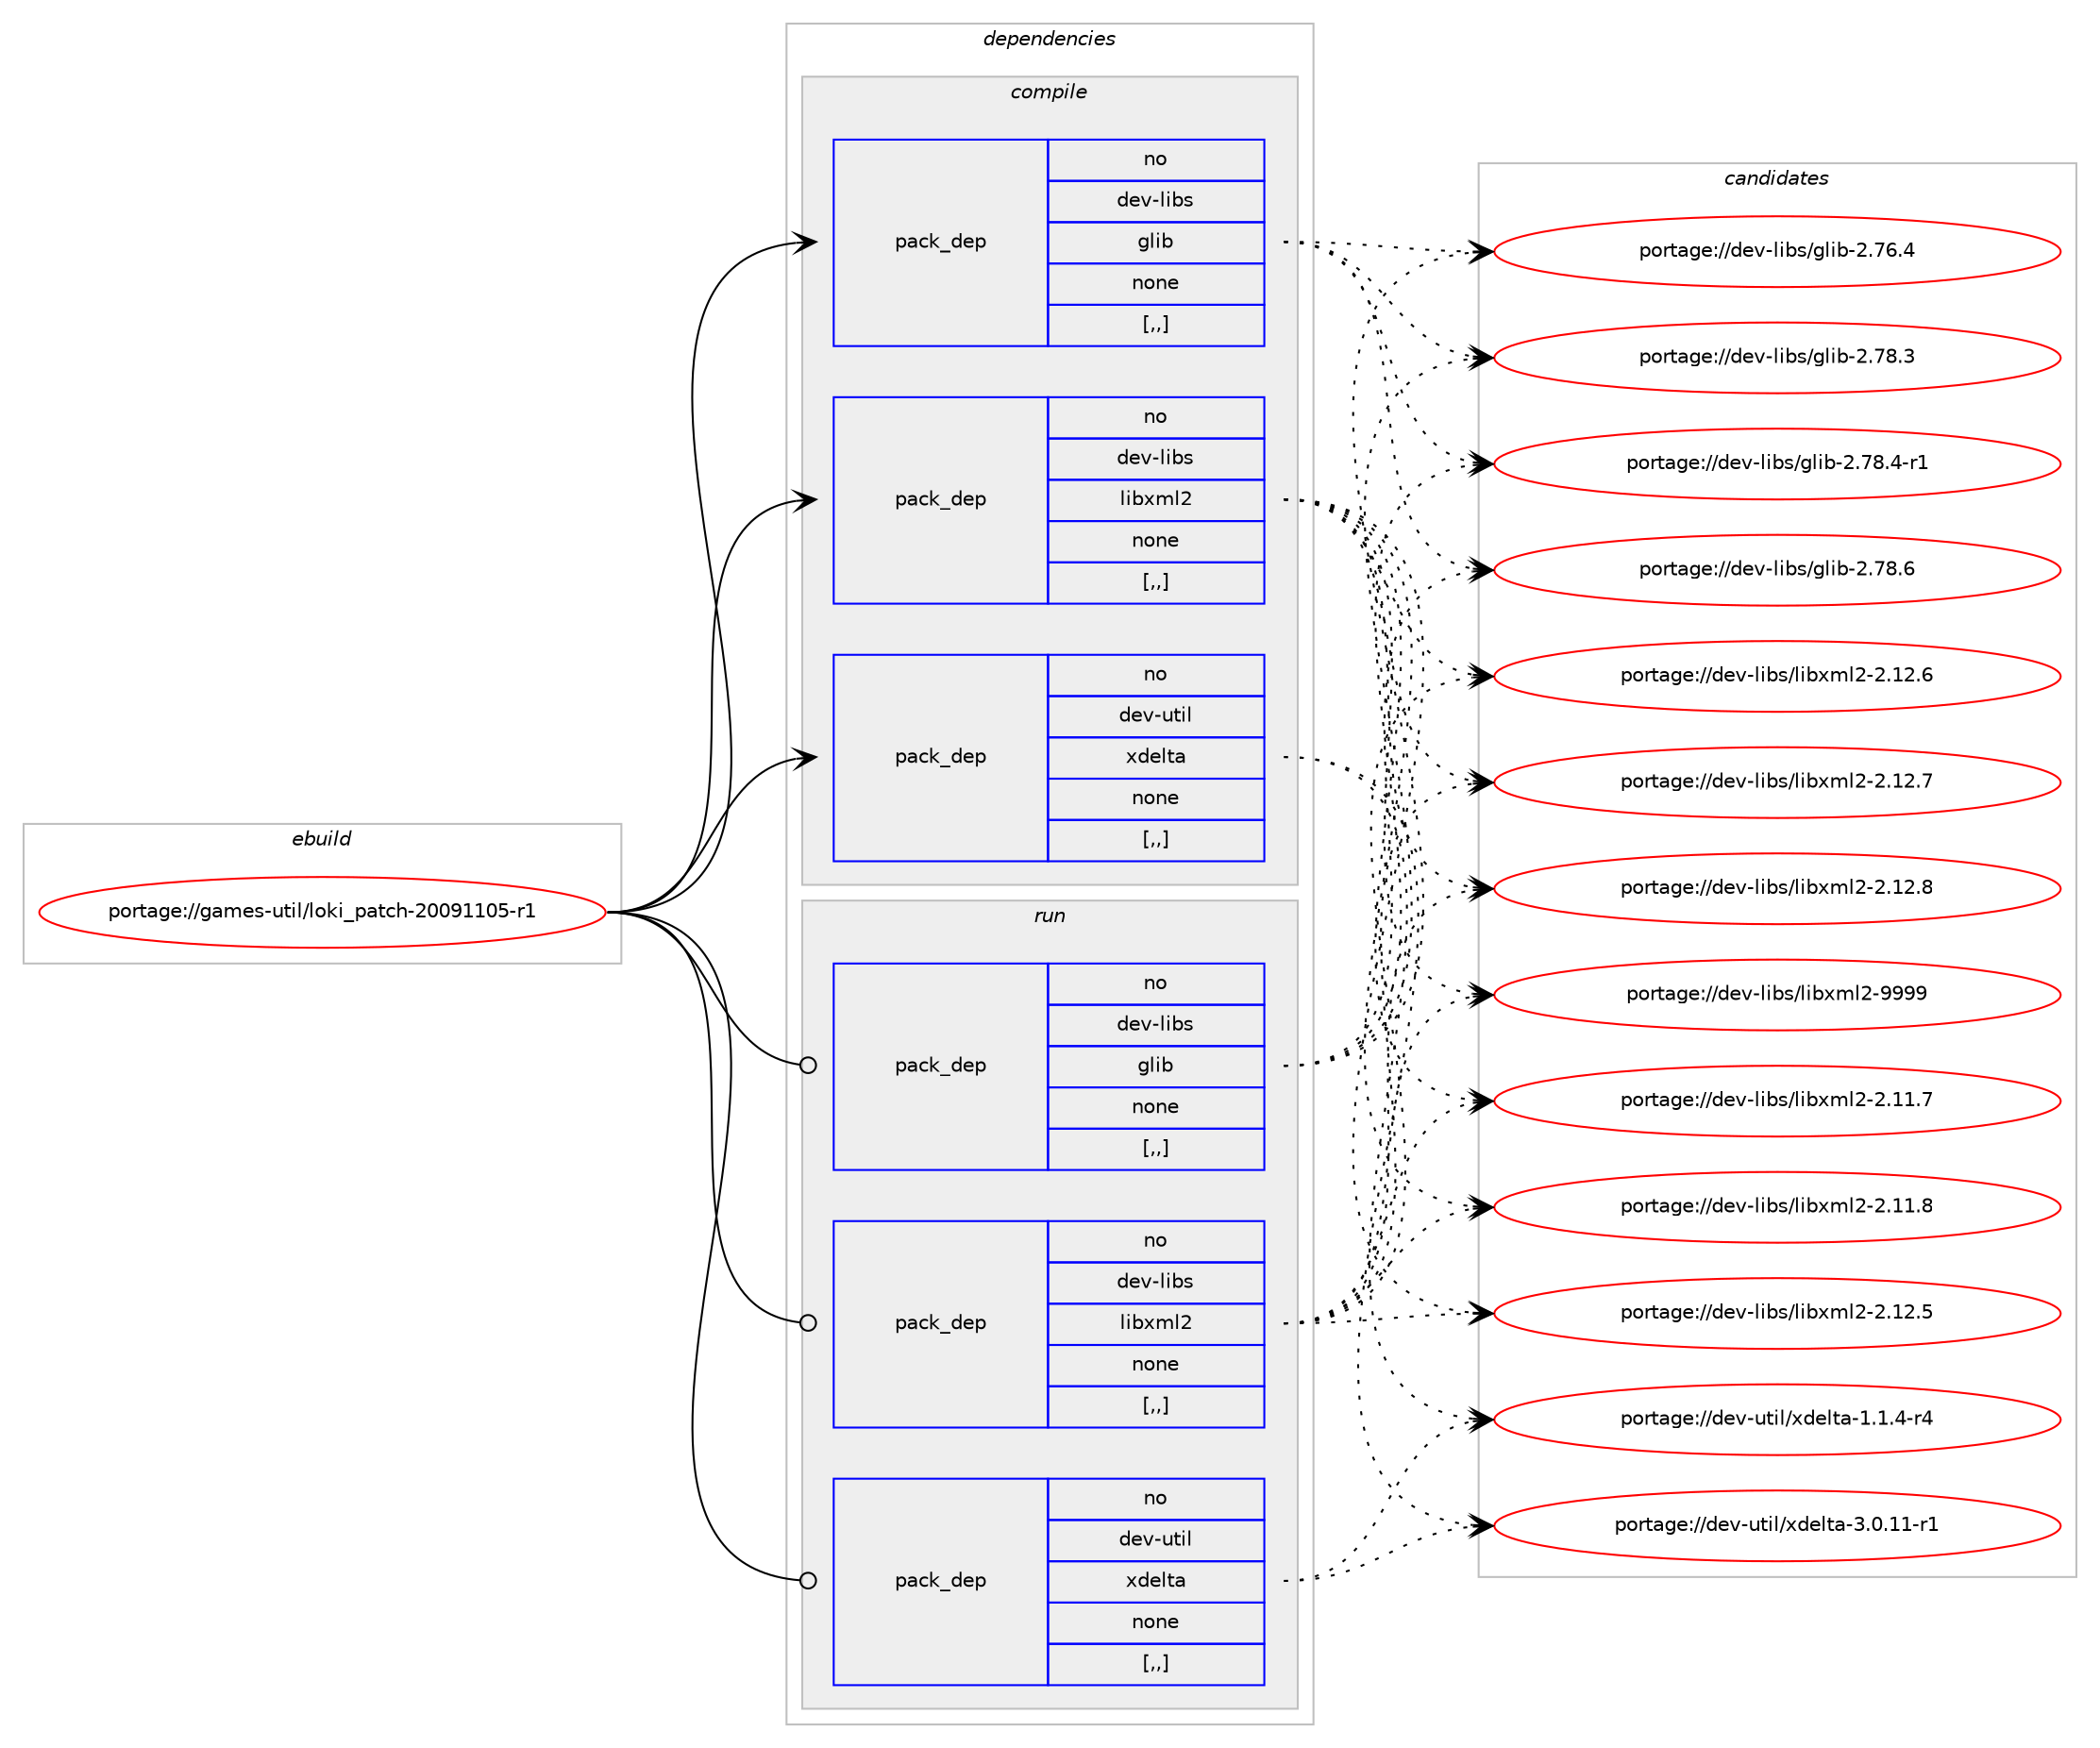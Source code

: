 digraph prolog {

# *************
# Graph options
# *************

newrank=true;
concentrate=true;
compound=true;
graph [rankdir=LR,fontname=Helvetica,fontsize=10,ranksep=1.5];#, ranksep=2.5, nodesep=0.2];
edge  [arrowhead=vee];
node  [fontname=Helvetica,fontsize=10];

# **********
# The ebuild
# **********

subgraph cluster_leftcol {
color=gray;
rank=same;
label=<<i>ebuild</i>>;
id [label="portage://games-util/loki_patch-20091105-r1", color=red, width=4, href="../games-util/loki_patch-20091105-r1.svg"];
}

# ****************
# The dependencies
# ****************

subgraph cluster_midcol {
color=gray;
label=<<i>dependencies</i>>;
subgraph cluster_compile {
fillcolor="#eeeeee";
style=filled;
label=<<i>compile</i>>;
subgraph pack166168 {
dependency231219 [label=<<TABLE BORDER="0" CELLBORDER="1" CELLSPACING="0" CELLPADDING="4" WIDTH="220"><TR><TD ROWSPAN="6" CELLPADDING="30">pack_dep</TD></TR><TR><TD WIDTH="110">no</TD></TR><TR><TD>dev-libs</TD></TR><TR><TD>glib</TD></TR><TR><TD>none</TD></TR><TR><TD>[,,]</TD></TR></TABLE>>, shape=none, color=blue];
}
id:e -> dependency231219:w [weight=20,style="solid",arrowhead="vee"];
subgraph pack166169 {
dependency231220 [label=<<TABLE BORDER="0" CELLBORDER="1" CELLSPACING="0" CELLPADDING="4" WIDTH="220"><TR><TD ROWSPAN="6" CELLPADDING="30">pack_dep</TD></TR><TR><TD WIDTH="110">no</TD></TR><TR><TD>dev-libs</TD></TR><TR><TD>libxml2</TD></TR><TR><TD>none</TD></TR><TR><TD>[,,]</TD></TR></TABLE>>, shape=none, color=blue];
}
id:e -> dependency231220:w [weight=20,style="solid",arrowhead="vee"];
subgraph pack166170 {
dependency231221 [label=<<TABLE BORDER="0" CELLBORDER="1" CELLSPACING="0" CELLPADDING="4" WIDTH="220"><TR><TD ROWSPAN="6" CELLPADDING="30">pack_dep</TD></TR><TR><TD WIDTH="110">no</TD></TR><TR><TD>dev-util</TD></TR><TR><TD>xdelta</TD></TR><TR><TD>none</TD></TR><TR><TD>[,,]</TD></TR></TABLE>>, shape=none, color=blue];
}
id:e -> dependency231221:w [weight=20,style="solid",arrowhead="vee"];
}
subgraph cluster_compileandrun {
fillcolor="#eeeeee";
style=filled;
label=<<i>compile and run</i>>;
}
subgraph cluster_run {
fillcolor="#eeeeee";
style=filled;
label=<<i>run</i>>;
subgraph pack166171 {
dependency231222 [label=<<TABLE BORDER="0" CELLBORDER="1" CELLSPACING="0" CELLPADDING="4" WIDTH="220"><TR><TD ROWSPAN="6" CELLPADDING="30">pack_dep</TD></TR><TR><TD WIDTH="110">no</TD></TR><TR><TD>dev-libs</TD></TR><TR><TD>glib</TD></TR><TR><TD>none</TD></TR><TR><TD>[,,]</TD></TR></TABLE>>, shape=none, color=blue];
}
id:e -> dependency231222:w [weight=20,style="solid",arrowhead="odot"];
subgraph pack166172 {
dependency231223 [label=<<TABLE BORDER="0" CELLBORDER="1" CELLSPACING="0" CELLPADDING="4" WIDTH="220"><TR><TD ROWSPAN="6" CELLPADDING="30">pack_dep</TD></TR><TR><TD WIDTH="110">no</TD></TR><TR><TD>dev-libs</TD></TR><TR><TD>libxml2</TD></TR><TR><TD>none</TD></TR><TR><TD>[,,]</TD></TR></TABLE>>, shape=none, color=blue];
}
id:e -> dependency231223:w [weight=20,style="solid",arrowhead="odot"];
subgraph pack166173 {
dependency231224 [label=<<TABLE BORDER="0" CELLBORDER="1" CELLSPACING="0" CELLPADDING="4" WIDTH="220"><TR><TD ROWSPAN="6" CELLPADDING="30">pack_dep</TD></TR><TR><TD WIDTH="110">no</TD></TR><TR><TD>dev-util</TD></TR><TR><TD>xdelta</TD></TR><TR><TD>none</TD></TR><TR><TD>[,,]</TD></TR></TABLE>>, shape=none, color=blue];
}
id:e -> dependency231224:w [weight=20,style="solid",arrowhead="odot"];
}
}

# **************
# The candidates
# **************

subgraph cluster_choices {
rank=same;
color=gray;
label=<<i>candidates</i>>;

subgraph choice166168 {
color=black;
nodesep=1;
choice1001011184510810598115471031081059845504655544652 [label="portage://dev-libs/glib-2.76.4", color=red, width=4,href="../dev-libs/glib-2.76.4.svg"];
choice1001011184510810598115471031081059845504655564651 [label="portage://dev-libs/glib-2.78.3", color=red, width=4,href="../dev-libs/glib-2.78.3.svg"];
choice10010111845108105981154710310810598455046555646524511449 [label="portage://dev-libs/glib-2.78.4-r1", color=red, width=4,href="../dev-libs/glib-2.78.4-r1.svg"];
choice1001011184510810598115471031081059845504655564654 [label="portage://dev-libs/glib-2.78.6", color=red, width=4,href="../dev-libs/glib-2.78.6.svg"];
dependency231219:e -> choice1001011184510810598115471031081059845504655544652:w [style=dotted,weight="100"];
dependency231219:e -> choice1001011184510810598115471031081059845504655564651:w [style=dotted,weight="100"];
dependency231219:e -> choice10010111845108105981154710310810598455046555646524511449:w [style=dotted,weight="100"];
dependency231219:e -> choice1001011184510810598115471031081059845504655564654:w [style=dotted,weight="100"];
}
subgraph choice166169 {
color=black;
nodesep=1;
choice100101118451081059811547108105981201091085045504649494655 [label="portage://dev-libs/libxml2-2.11.7", color=red, width=4,href="../dev-libs/libxml2-2.11.7.svg"];
choice100101118451081059811547108105981201091085045504649494656 [label="portage://dev-libs/libxml2-2.11.8", color=red, width=4,href="../dev-libs/libxml2-2.11.8.svg"];
choice100101118451081059811547108105981201091085045504649504653 [label="portage://dev-libs/libxml2-2.12.5", color=red, width=4,href="../dev-libs/libxml2-2.12.5.svg"];
choice100101118451081059811547108105981201091085045504649504654 [label="portage://dev-libs/libxml2-2.12.6", color=red, width=4,href="../dev-libs/libxml2-2.12.6.svg"];
choice100101118451081059811547108105981201091085045504649504655 [label="portage://dev-libs/libxml2-2.12.7", color=red, width=4,href="../dev-libs/libxml2-2.12.7.svg"];
choice100101118451081059811547108105981201091085045504649504656 [label="portage://dev-libs/libxml2-2.12.8", color=red, width=4,href="../dev-libs/libxml2-2.12.8.svg"];
choice10010111845108105981154710810598120109108504557575757 [label="portage://dev-libs/libxml2-9999", color=red, width=4,href="../dev-libs/libxml2-9999.svg"];
dependency231220:e -> choice100101118451081059811547108105981201091085045504649494655:w [style=dotted,weight="100"];
dependency231220:e -> choice100101118451081059811547108105981201091085045504649494656:w [style=dotted,weight="100"];
dependency231220:e -> choice100101118451081059811547108105981201091085045504649504653:w [style=dotted,weight="100"];
dependency231220:e -> choice100101118451081059811547108105981201091085045504649504654:w [style=dotted,weight="100"];
dependency231220:e -> choice100101118451081059811547108105981201091085045504649504655:w [style=dotted,weight="100"];
dependency231220:e -> choice100101118451081059811547108105981201091085045504649504656:w [style=dotted,weight="100"];
dependency231220:e -> choice10010111845108105981154710810598120109108504557575757:w [style=dotted,weight="100"];
}
subgraph choice166170 {
color=black;
nodesep=1;
choice1001011184511711610510847120100101108116974549464946524511452 [label="portage://dev-util/xdelta-1.1.4-r4", color=red, width=4,href="../dev-util/xdelta-1.1.4-r4.svg"];
choice100101118451171161051084712010010110811697455146484649494511449 [label="portage://dev-util/xdelta-3.0.11-r1", color=red, width=4,href="../dev-util/xdelta-3.0.11-r1.svg"];
dependency231221:e -> choice1001011184511711610510847120100101108116974549464946524511452:w [style=dotted,weight="100"];
dependency231221:e -> choice100101118451171161051084712010010110811697455146484649494511449:w [style=dotted,weight="100"];
}
subgraph choice166171 {
color=black;
nodesep=1;
choice1001011184510810598115471031081059845504655544652 [label="portage://dev-libs/glib-2.76.4", color=red, width=4,href="../dev-libs/glib-2.76.4.svg"];
choice1001011184510810598115471031081059845504655564651 [label="portage://dev-libs/glib-2.78.3", color=red, width=4,href="../dev-libs/glib-2.78.3.svg"];
choice10010111845108105981154710310810598455046555646524511449 [label="portage://dev-libs/glib-2.78.4-r1", color=red, width=4,href="../dev-libs/glib-2.78.4-r1.svg"];
choice1001011184510810598115471031081059845504655564654 [label="portage://dev-libs/glib-2.78.6", color=red, width=4,href="../dev-libs/glib-2.78.6.svg"];
dependency231222:e -> choice1001011184510810598115471031081059845504655544652:w [style=dotted,weight="100"];
dependency231222:e -> choice1001011184510810598115471031081059845504655564651:w [style=dotted,weight="100"];
dependency231222:e -> choice10010111845108105981154710310810598455046555646524511449:w [style=dotted,weight="100"];
dependency231222:e -> choice1001011184510810598115471031081059845504655564654:w [style=dotted,weight="100"];
}
subgraph choice166172 {
color=black;
nodesep=1;
choice100101118451081059811547108105981201091085045504649494655 [label="portage://dev-libs/libxml2-2.11.7", color=red, width=4,href="../dev-libs/libxml2-2.11.7.svg"];
choice100101118451081059811547108105981201091085045504649494656 [label="portage://dev-libs/libxml2-2.11.8", color=red, width=4,href="../dev-libs/libxml2-2.11.8.svg"];
choice100101118451081059811547108105981201091085045504649504653 [label="portage://dev-libs/libxml2-2.12.5", color=red, width=4,href="../dev-libs/libxml2-2.12.5.svg"];
choice100101118451081059811547108105981201091085045504649504654 [label="portage://dev-libs/libxml2-2.12.6", color=red, width=4,href="../dev-libs/libxml2-2.12.6.svg"];
choice100101118451081059811547108105981201091085045504649504655 [label="portage://dev-libs/libxml2-2.12.7", color=red, width=4,href="../dev-libs/libxml2-2.12.7.svg"];
choice100101118451081059811547108105981201091085045504649504656 [label="portage://dev-libs/libxml2-2.12.8", color=red, width=4,href="../dev-libs/libxml2-2.12.8.svg"];
choice10010111845108105981154710810598120109108504557575757 [label="portage://dev-libs/libxml2-9999", color=red, width=4,href="../dev-libs/libxml2-9999.svg"];
dependency231223:e -> choice100101118451081059811547108105981201091085045504649494655:w [style=dotted,weight="100"];
dependency231223:e -> choice100101118451081059811547108105981201091085045504649494656:w [style=dotted,weight="100"];
dependency231223:e -> choice100101118451081059811547108105981201091085045504649504653:w [style=dotted,weight="100"];
dependency231223:e -> choice100101118451081059811547108105981201091085045504649504654:w [style=dotted,weight="100"];
dependency231223:e -> choice100101118451081059811547108105981201091085045504649504655:w [style=dotted,weight="100"];
dependency231223:e -> choice100101118451081059811547108105981201091085045504649504656:w [style=dotted,weight="100"];
dependency231223:e -> choice10010111845108105981154710810598120109108504557575757:w [style=dotted,weight="100"];
}
subgraph choice166173 {
color=black;
nodesep=1;
choice1001011184511711610510847120100101108116974549464946524511452 [label="portage://dev-util/xdelta-1.1.4-r4", color=red, width=4,href="../dev-util/xdelta-1.1.4-r4.svg"];
choice100101118451171161051084712010010110811697455146484649494511449 [label="portage://dev-util/xdelta-3.0.11-r1", color=red, width=4,href="../dev-util/xdelta-3.0.11-r1.svg"];
dependency231224:e -> choice1001011184511711610510847120100101108116974549464946524511452:w [style=dotted,weight="100"];
dependency231224:e -> choice100101118451171161051084712010010110811697455146484649494511449:w [style=dotted,weight="100"];
}
}

}
